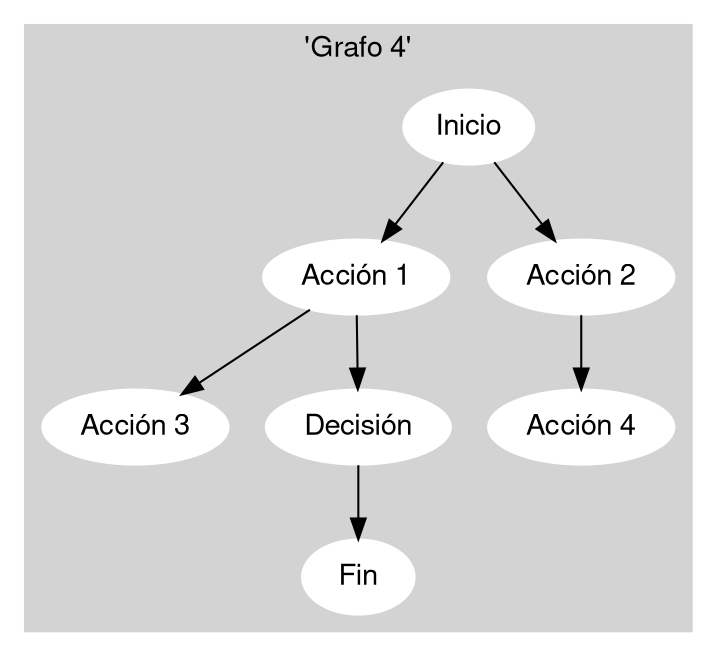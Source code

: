digraph G {
	fontname="Helvetica,Arial,sans-serif"
	node [fontname="Helvetica,Arial,sans-serif"]
	edge [fontname="Helvetica,Arial,sans-serif"]

	subgraph cluster_0 {
		style=filled;
		color=lightgrey;
		node [style=filled,color=white];
"Inicio"
"Acción 1"
"Acción 2"
"Acción 3"
"Decisión"
"Acción 4"
"Fin"
;label="'Grafo 4'";}"Inicio" -> "Acción 1";"Inicio" -> "Acción 2";"Acción 1" -> "Acción 3";"Acción 1" -> "Decisión";"Acción 2" -> "Acción 4";"Decisión" -> "Fin";}